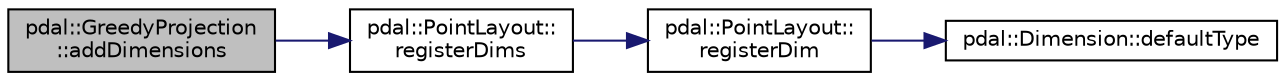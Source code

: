 digraph "pdal::GreedyProjection::addDimensions"
{
  edge [fontname="Helvetica",fontsize="10",labelfontname="Helvetica",labelfontsize="10"];
  node [fontname="Helvetica",fontsize="10",shape=record];
  rankdir="LR";
  Node1 [label="pdal::GreedyProjection\l::addDimensions",height=0.2,width=0.4,color="black", fillcolor="grey75", style="filled", fontcolor="black"];
  Node1 -> Node2 [color="midnightblue",fontsize="10",style="solid",fontname="Helvetica"];
  Node2 [label="pdal::PointLayout::\lregisterDims",height=0.2,width=0.4,color="black", fillcolor="white", style="filled",URL="$classpdal_1_1PointLayout.html#af0404b823635c356a5bddce383ad239c"];
  Node2 -> Node3 [color="midnightblue",fontsize="10",style="solid",fontname="Helvetica"];
  Node3 [label="pdal::PointLayout::\lregisterDim",height=0.2,width=0.4,color="black", fillcolor="white", style="filled",URL="$classpdal_1_1PointLayout.html#ac18a9b8b3dd23c601df823e84d90f61e"];
  Node3 -> Node4 [color="midnightblue",fontsize="10",style="solid",fontname="Helvetica"];
  Node4 [label="pdal::Dimension::defaultType",height=0.2,width=0.4,color="black", fillcolor="white", style="filled",URL="$namespacepdal_1_1Dimension.html#a9562a0d1c8e24bf903f1ccdd37b62d2f"];
}
